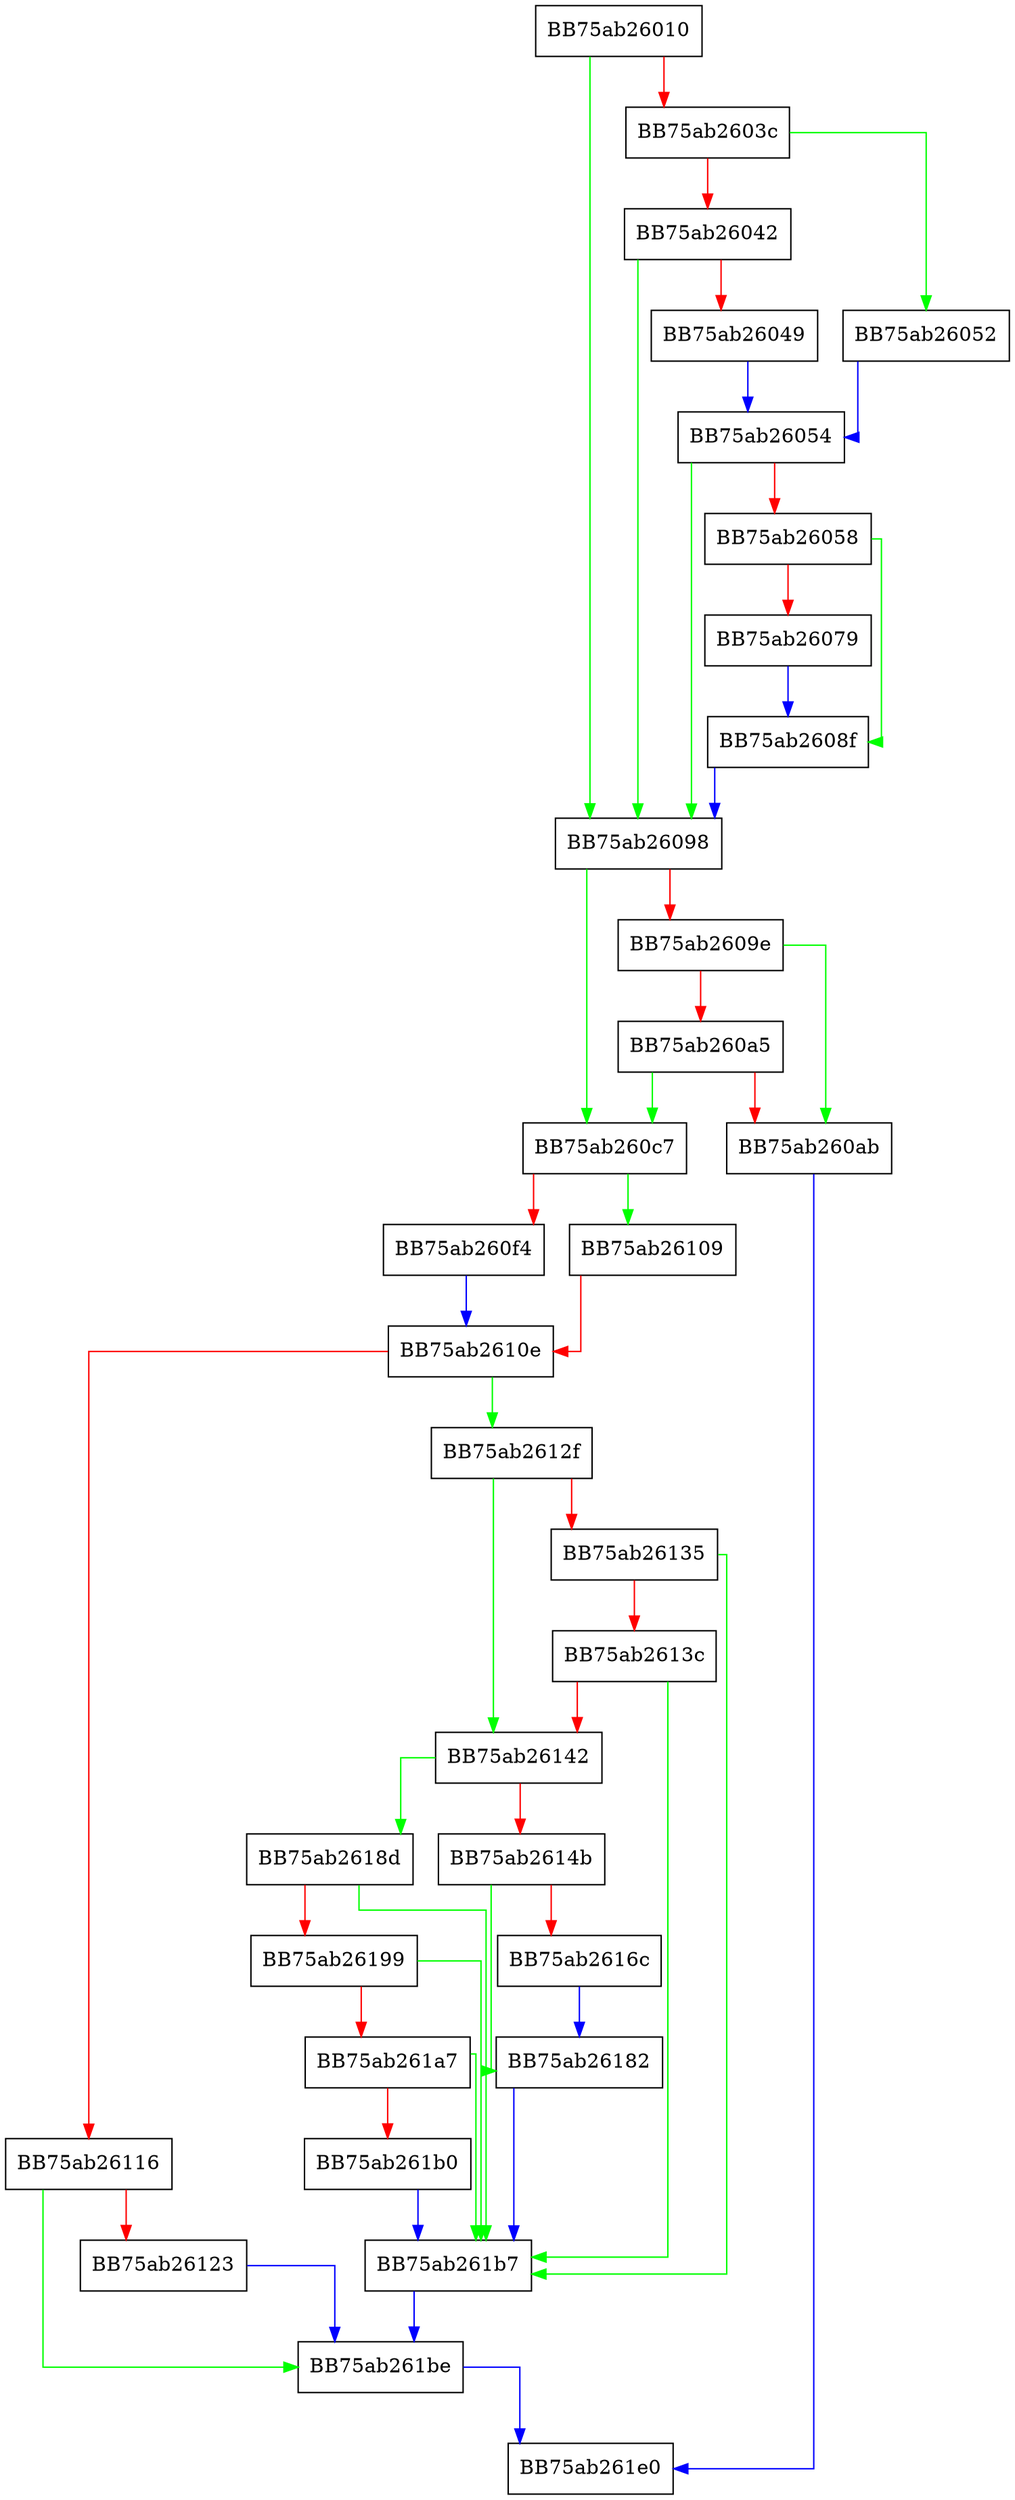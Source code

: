 digraph write_some {
  node [shape="box"];
  graph [splines=ortho];
  BB75ab26010 -> BB75ab26098 [color="green"];
  BB75ab26010 -> BB75ab2603c [color="red"];
  BB75ab2603c -> BB75ab26052 [color="green"];
  BB75ab2603c -> BB75ab26042 [color="red"];
  BB75ab26042 -> BB75ab26098 [color="green"];
  BB75ab26042 -> BB75ab26049 [color="red"];
  BB75ab26049 -> BB75ab26054 [color="blue"];
  BB75ab26052 -> BB75ab26054 [color="blue"];
  BB75ab26054 -> BB75ab26098 [color="green"];
  BB75ab26054 -> BB75ab26058 [color="red"];
  BB75ab26058 -> BB75ab2608f [color="green"];
  BB75ab26058 -> BB75ab26079 [color="red"];
  BB75ab26079 -> BB75ab2608f [color="blue"];
  BB75ab2608f -> BB75ab26098 [color="blue"];
  BB75ab26098 -> BB75ab260c7 [color="green"];
  BB75ab26098 -> BB75ab2609e [color="red"];
  BB75ab2609e -> BB75ab260ab [color="green"];
  BB75ab2609e -> BB75ab260a5 [color="red"];
  BB75ab260a5 -> BB75ab260c7 [color="green"];
  BB75ab260a5 -> BB75ab260ab [color="red"];
  BB75ab260ab -> BB75ab261e0 [color="blue"];
  BB75ab260c7 -> BB75ab26109 [color="green"];
  BB75ab260c7 -> BB75ab260f4 [color="red"];
  BB75ab260f4 -> BB75ab2610e [color="blue"];
  BB75ab26109 -> BB75ab2610e [color="red"];
  BB75ab2610e -> BB75ab2612f [color="green"];
  BB75ab2610e -> BB75ab26116 [color="red"];
  BB75ab26116 -> BB75ab261be [color="green"];
  BB75ab26116 -> BB75ab26123 [color="red"];
  BB75ab26123 -> BB75ab261be [color="blue"];
  BB75ab2612f -> BB75ab26142 [color="green"];
  BB75ab2612f -> BB75ab26135 [color="red"];
  BB75ab26135 -> BB75ab261b7 [color="green"];
  BB75ab26135 -> BB75ab2613c [color="red"];
  BB75ab2613c -> BB75ab261b7 [color="green"];
  BB75ab2613c -> BB75ab26142 [color="red"];
  BB75ab26142 -> BB75ab2618d [color="green"];
  BB75ab26142 -> BB75ab2614b [color="red"];
  BB75ab2614b -> BB75ab26182 [color="green"];
  BB75ab2614b -> BB75ab2616c [color="red"];
  BB75ab2616c -> BB75ab26182 [color="blue"];
  BB75ab26182 -> BB75ab261b7 [color="blue"];
  BB75ab2618d -> BB75ab261b7 [color="green"];
  BB75ab2618d -> BB75ab26199 [color="red"];
  BB75ab26199 -> BB75ab261b7 [color="green"];
  BB75ab26199 -> BB75ab261a7 [color="red"];
  BB75ab261a7 -> BB75ab261b7 [color="green"];
  BB75ab261a7 -> BB75ab261b0 [color="red"];
  BB75ab261b0 -> BB75ab261b7 [color="blue"];
  BB75ab261b7 -> BB75ab261be [color="blue"];
  BB75ab261be -> BB75ab261e0 [color="blue"];
}